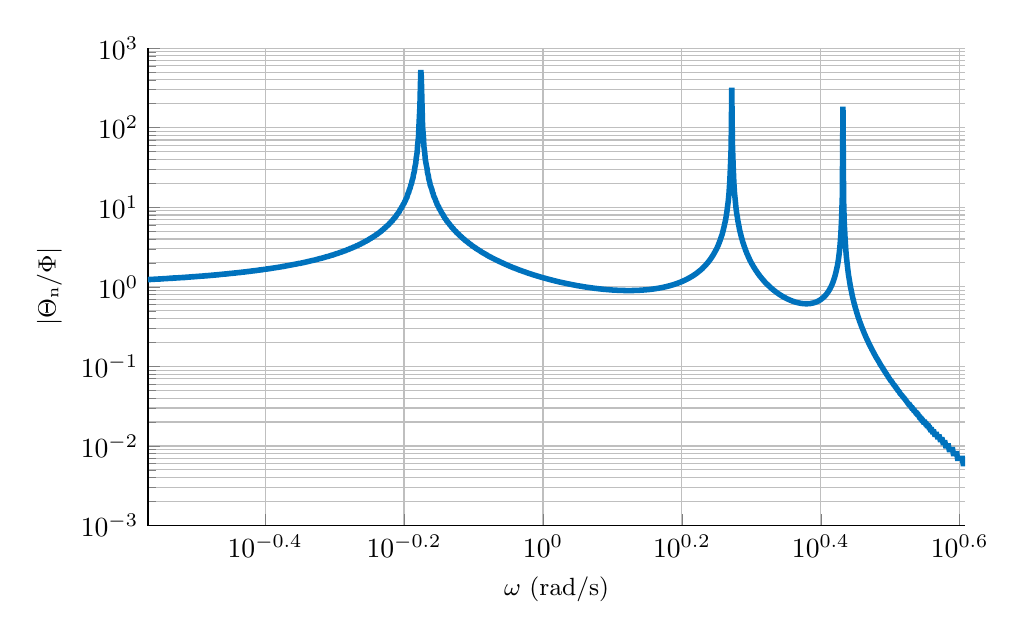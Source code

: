 % This file was created by matlab2tikz.
%
\definecolor{mycolor1}{rgb}{0.0,0.447,0.741}%
%
\begin{tikzpicture}

\begin{axis}[%
width=0.856\textwidth,
height=0.5\textwidth,
at={(0\textwidth,0\textwidth)},
scale only axis,
xmode=log,
xmin=0.27,
xmax=4.054,
xminorticks=true,
xlabel style={font=\color{white!15!black}},
xlabel={$\omega\text{ (rad/s)}$},
ymode=log,
ymin=0.001,
ymax=1000,
yminorticks=true,
ylabel style={font=\color{white!15!black}},
ylabel={$\text{$|$}\Theta{}_\text{n}\text{/}\Phi\text{$|$}$},
axis background/.style={fill=white},
axis x line*=bottom,
axis y line*=left,
xmajorgrids,
xminorgrids,
ymajorgrids,
yminorgrids,
ylabel style={font=\small},
xlabel style={font=\small}
]
\addplot [color=mycolor1, line width=2.0pt, forget plot]
  table[row sep=crcr]{%
0.27	1.234\\
0.271	1.236\\
0.272	1.237\\
0.272	1.238\\
0.273	1.24\\
0.273	1.241\\
0.274	1.242\\
0.275	1.244\\
0.275	1.245\\
0.276	1.246\\
0.277	1.248\\
0.277	1.249\\
0.278	1.251\\
0.279	1.252\\
0.279	1.253\\
0.28	1.255\\
0.28	1.256\\
0.281	1.258\\
0.282	1.259\\
0.282	1.261\\
0.283	1.262\\
0.284	1.264\\
0.284	1.265\\
0.285	1.267\\
0.286	1.268\\
0.286	1.27\\
0.287	1.271\\
0.288	1.273\\
0.288	1.274\\
0.289	1.276\\
0.29	1.277\\
0.29	1.279\\
0.291	1.281\\
0.292	1.282\\
0.292	1.284\\
0.293	1.285\\
0.294	1.287\\
0.294	1.289\\
0.295	1.29\\
0.296	1.292\\
0.296	1.294\\
0.297	1.295\\
0.298	1.297\\
0.298	1.299\\
0.299	1.301\\
0.3	1.302\\
0.3	1.304\\
0.301	1.306\\
0.302	1.308\\
0.303	1.309\\
0.303	1.311\\
0.304	1.313\\
0.305	1.315\\
0.305	1.317\\
0.306	1.319\\
0.307	1.32\\
0.307	1.322\\
0.308	1.324\\
0.309	1.326\\
0.31	1.328\\
0.31	1.33\\
0.311	1.332\\
0.312	1.334\\
0.312	1.336\\
0.313	1.338\\
0.314	1.34\\
0.315	1.342\\
0.315	1.344\\
0.316	1.346\\
0.317	1.348\\
0.318	1.35\\
0.318	1.352\\
0.319	1.354\\
0.32	1.357\\
0.321	1.359\\
0.321	1.361\\
0.322	1.363\\
0.323	1.365\\
0.323	1.367\\
0.324	1.37\\
0.325	1.372\\
0.326	1.374\\
0.326	1.376\\
0.327	1.379\\
0.328	1.381\\
0.329	1.383\\
0.329	1.386\\
0.33	1.388\\
0.331	1.391\\
0.332	1.393\\
0.333	1.395\\
0.333	1.398\\
0.334	1.4\\
0.335	1.403\\
0.336	1.405\\
0.336	1.408\\
0.337	1.41\\
0.338	1.413\\
0.339	1.415\\
0.339	1.418\\
0.34	1.421\\
0.341	1.423\\
0.342	1.426\\
0.343	1.429\\
0.343	1.431\\
0.344	1.434\\
0.345	1.437\\
0.346	1.44\\
0.347	1.442\\
0.347	1.445\\
0.348	1.448\\
0.349	1.451\\
0.35	1.454\\
0.351	1.457\\
0.351	1.46\\
0.352	1.463\\
0.353	1.466\\
0.354	1.469\\
0.355	1.472\\
0.355	1.475\\
0.356	1.478\\
0.357	1.481\\
0.358	1.484\\
0.359	1.487\\
0.36	1.49\\
0.36	1.494\\
0.361	1.497\\
0.362	1.5\\
0.363	1.503\\
0.364	1.507\\
0.365	1.51\\
0.365	1.513\\
0.366	1.517\\
0.367	1.52\\
0.368	1.524\\
0.369	1.527\\
0.37	1.531\\
0.371	1.534\\
0.371	1.538\\
0.372	1.542\\
0.373	1.545\\
0.374	1.549\\
0.375	1.553\\
0.376	1.556\\
0.377	1.56\\
0.377	1.564\\
0.378	1.568\\
0.379	1.572\\
0.38	1.576\\
0.381	1.58\\
0.382	1.584\\
0.383	1.588\\
0.384	1.592\\
0.384	1.596\\
0.385	1.6\\
0.386	1.604\\
0.387	1.608\\
0.388	1.613\\
0.389	1.617\\
0.39	1.621\\
0.391	1.626\\
0.392	1.63\\
0.392	1.635\\
0.393	1.639\\
0.394	1.644\\
0.395	1.648\\
0.396	1.653\\
0.397	1.658\\
0.398	1.662\\
0.399	1.667\\
0.4	1.672\\
0.401	1.677\\
0.402	1.682\\
0.403	1.687\\
0.403	1.692\\
0.404	1.697\\
0.405	1.702\\
0.406	1.707\\
0.407	1.712\\
0.408	1.718\\
0.409	1.723\\
0.41	1.728\\
0.411	1.734\\
0.412	1.739\\
0.413	1.745\\
0.414	1.751\\
0.415	1.756\\
0.416	1.762\\
0.417	1.768\\
0.418	1.774\\
0.419	1.78\\
0.42	1.786\\
0.421	1.792\\
0.422	1.798\\
0.423	1.804\\
0.423	1.81\\
0.424	1.816\\
0.425	1.823\\
0.426	1.829\\
0.427	1.836\\
0.428	1.842\\
0.429	1.849\\
0.43	1.856\\
0.431	1.863\\
0.432	1.87\\
0.433	1.877\\
0.434	1.884\\
0.435	1.891\\
0.436	1.898\\
0.437	1.905\\
0.438	1.913\\
0.439	1.92\\
0.44	1.928\\
0.441	1.935\\
0.442	1.943\\
0.443	1.951\\
0.444	1.959\\
0.445	1.967\\
0.447	1.975\\
0.448	1.983\\
0.449	1.992\\
0.45	2.0\\
0.451	2.009\\
0.452	2.017\\
0.453	2.026\\
0.454	2.035\\
0.455	2.044\\
0.456	2.053\\
0.457	2.062\\
0.458	2.072\\
0.459	2.081\\
0.46	2.091\\
0.461	2.1\\
0.462	2.11\\
0.463	2.12\\
0.464	2.13\\
0.465	2.14\\
0.466	2.151\\
0.468	2.161\\
0.469	2.172\\
0.47	2.183\\
0.471	2.194\\
0.472	2.205\\
0.473	2.216\\
0.474	2.227\\
0.475	2.239\\
0.476	2.251\\
0.477	2.263\\
0.478	2.275\\
0.48	2.287\\
0.481	2.299\\
0.482	2.312\\
0.483	2.325\\
0.484	2.338\\
0.485	2.351\\
0.486	2.364\\
0.487	2.378\\
0.488	2.392\\
0.49	2.406\\
0.491	2.42\\
0.492	2.434\\
0.493	2.449\\
0.494	2.464\\
0.495	2.479\\
0.496	2.495\\
0.498	2.51\\
0.499	2.526\\
0.5	2.542\\
0.501	2.559\\
0.502	2.575\\
0.503	2.592\\
0.504	2.61\\
0.506	2.627\\
0.507	2.645\\
0.508	2.663\\
0.509	2.682\\
0.51	2.701\\
0.511	2.72\\
0.513	2.739\\
0.514	2.759\\
0.515	2.779\\
0.516	2.8\\
0.517	2.821\\
0.519	2.842\\
0.52	2.864\\
0.521	2.886\\
0.522	2.909\\
0.523	2.932\\
0.525	2.955\\
0.526	2.979\\
0.527	3.004\\
0.528	3.029\\
0.529	3.054\\
0.531	3.08\\
0.532	3.107\\
0.533	3.134\\
0.534	3.161\\
0.536	3.189\\
0.537	3.218\\
0.538	3.248\\
0.539	3.278\\
0.541	3.309\\
0.542	3.34\\
0.543	3.372\\
0.544	3.405\\
0.546	3.439\\
0.547	3.473\\
0.548	3.509\\
0.549	3.545\\
0.551	3.582\\
0.552	3.62\\
0.553	3.659\\
0.554	3.699\\
0.556	3.74\\
0.557	3.781\\
0.558	3.825\\
0.56	3.869\\
0.561	3.914\\
0.562	3.961\\
0.563	4.009\\
0.565	4.058\\
0.566	4.108\\
0.567	4.161\\
0.569	4.214\\
0.57	4.269\\
0.571	4.326\\
0.573	4.385\\
0.574	4.445\\
0.575	4.507\\
0.577	4.572\\
0.578	4.638\\
0.579	4.706\\
0.581	4.777\\
0.582	4.85\\
0.583	4.926\\
0.585	5.004\\
0.586	5.085\\
0.587	5.17\\
0.589	5.257\\
0.59	5.347\\
0.591	5.441\\
0.593	5.539\\
0.594	5.64\\
0.595	5.746\\
0.597	5.856\\
0.598	5.971\\
0.6	6.09\\
0.601	6.215\\
0.602	6.346\\
0.604	6.483\\
0.605	6.626\\
0.607	6.776\\
0.608	6.933\\
0.609	7.099\\
0.611	7.273\\
0.612	7.456\\
0.614	7.65\\
0.615	7.855\\
0.616	8.071\\
0.618	8.3\\
0.619	8.544\\
0.621	8.803\\
0.622	9.079\\
0.623	9.374\\
0.625	9.69\\
0.626	10.029\\
0.628	10.393\\
0.629	10.786\\
0.631	11.212\\
0.632	11.674\\
0.634	12.176\\
0.635	12.726\\
0.637	13.33\\
0.638	13.995\\
0.639	14.733\\
0.641	15.556\\
0.642	16.479\\
0.644	17.521\\
0.645	18.707\\
0.647	20.07\\
0.648	21.651\\
0.65	23.509\\
0.651	25.722\\
0.653	28.404\\
0.654	31.719\\
0.656	35.924\\
0.657	41.43\\
0.659	48.952\\
0.66	59.845\\
0.662	77.02\\
0.663	108.086\\
0.665	181.044\\
0.667	531.476\\
0.668	450.973\\
0.67	169.354\\
0.671	103.353\\
0.673	74.249\\
0.674	57.887\\
0.676	47.408\\
0.677	40.123\\
0.679	34.767\\
0.681	30.662\\
0.682	27.417\\
0.684	24.787\\
0.685	22.612\\
0.687	20.783\\
0.688	19.225\\
0.69	17.881\\
0.692	16.71\\
0.693	15.68\\
0.695	14.768\\
0.696	13.954\\
0.698	13.224\\
0.7	12.564\\
0.701	11.966\\
0.703	11.421\\
0.704	10.923\\
0.706	10.465\\
0.708	10.043\\
0.709	9.652\\
0.711	9.291\\
0.713	8.954\\
0.714	8.641\\
0.716	8.348\\
0.718	8.073\\
0.719	7.816\\
0.721	7.574\\
0.722	7.346\\
0.724	7.13\\
0.726	6.927\\
0.727	6.735\\
0.729	6.552\\
0.731	6.379\\
0.733	6.214\\
0.734	6.058\\
0.736	5.908\\
0.738	5.766\\
0.739	5.63\\
0.741	5.5\\
0.743	5.376\\
0.744	5.257\\
0.746	5.143\\
0.748	5.033\\
0.75	4.928\\
0.751	4.827\\
0.753	4.73\\
0.755	4.636\\
0.757	4.546\\
0.758	4.459\\
0.76	4.376\\
0.762	4.295\\
0.764	4.217\\
0.765	4.142\\
0.767	4.069\\
0.769	3.999\\
0.771	3.931\\
0.772	3.865\\
0.774	3.801\\
0.776	3.739\\
0.778	3.679\\
0.78	3.621\\
0.781	3.564\\
0.783	3.509\\
0.785	3.456\\
0.787	3.404\\
0.789	3.354\\
0.79	3.305\\
0.792	3.257\\
0.794	3.211\\
0.796	3.166\\
0.798	3.122\\
0.8	3.079\\
0.801	3.038\\
0.803	2.997\\
0.805	2.958\\
0.807	2.919\\
0.809	2.881\\
0.811	2.845\\
0.813	2.809\\
0.814	2.774\\
0.816	2.74\\
0.818	2.706\\
0.82	2.674\\
0.822	2.642\\
0.824	2.611\\
0.826	2.58\\
0.828	2.55\\
0.83	2.521\\
0.831	2.493\\
0.833	2.465\\
0.835	2.437\\
0.837	2.411\\
0.839	2.384\\
0.841	2.359\\
0.843	2.334\\
0.845	2.309\\
0.847	2.285\\
0.849	2.261\\
0.851	2.238\\
0.853	2.215\\
0.855	2.193\\
0.857	2.171\\
0.859	2.15\\
0.861	2.129\\
0.863	2.108\\
0.865	2.088\\
0.867	2.068\\
0.869	2.048\\
0.871	2.029\\
0.873	2.011\\
0.875	1.992\\
0.877	1.974\\
0.879	1.956\\
0.881	1.939\\
0.883	1.921\\
0.885	1.905\\
0.887	1.888\\
0.889	1.872\\
0.891	1.856\\
0.893	1.84\\
0.895	1.824\\
0.897	1.809\\
0.899	1.794\\
0.901	1.779\\
0.903	1.765\\
0.905	1.75\\
0.907	1.736\\
0.91	1.723\\
0.912	1.709\\
0.914	1.696\\
0.916	1.682\\
0.918	1.67\\
0.92	1.657\\
0.922	1.644\\
0.924	1.632\\
0.926	1.62\\
0.929	1.608\\
0.931	1.596\\
0.933	1.584\\
0.935	1.573\\
0.937	1.562\\
0.939	1.55\\
0.942	1.54\\
0.944	1.529\\
0.946	1.518\\
0.948	1.508\\
0.95	1.497\\
0.952	1.487\\
0.955	1.477\\
0.957	1.467\\
0.959	1.458\\
0.961	1.448\\
0.963	1.439\\
0.966	1.429\\
0.968	1.42\\
0.97	1.411\\
0.972	1.402\\
0.975	1.393\\
0.977	1.385\\
0.979	1.376\\
0.981	1.368\\
0.984	1.359\\
0.986	1.351\\
0.988	1.343\\
0.99	1.335\\
0.993	1.327\\
0.995	1.32\\
0.997	1.312\\
1.0	1.304\\
1.002	1.297\\
1.004	1.29\\
1.007	1.283\\
1.009	1.275\\
1.011	1.268\\
1.014	1.261\\
1.016	1.255\\
1.018	1.248\\
1.021	1.241\\
1.023	1.235\\
1.025	1.228\\
1.028	1.222\\
1.03	1.215\\
1.032	1.209\\
1.035	1.203\\
1.037	1.197\\
1.04	1.191\\
1.042	1.185\\
1.044	1.179\\
1.047	1.174\\
1.049	1.168\\
1.052	1.162\\
1.054	1.157\\
1.056	1.152\\
1.059	1.146\\
1.061	1.141\\
1.064	1.136\\
1.066	1.131\\
1.069	1.126\\
1.071	1.121\\
1.074	1.116\\
1.076	1.111\\
1.079	1.106\\
1.081	1.101\\
1.084	1.097\\
1.086	1.092\\
1.089	1.088\\
1.091	1.083\\
1.094	1.079\\
1.096	1.074\\
1.099	1.07\\
1.101	1.066\\
1.104	1.062\\
1.106	1.058\\
1.109	1.054\\
1.111	1.05\\
1.114	1.046\\
1.116	1.042\\
1.119	1.038\\
1.122	1.034\\
1.124	1.031\\
1.127	1.027\\
1.129	1.024\\
1.132	1.02\\
1.135	1.017\\
1.137	1.013\\
1.14	1.01\\
1.142	1.007\\
1.145	1.003\\
1.148	1.0\\
1.15	0.997\\
1.153	0.994\\
1.156	0.991\\
1.158	0.988\\
1.161	0.985\\
1.164	0.982\\
1.166	0.979\\
1.169	0.977\\
1.172	0.974\\
1.174	0.971\\
1.177	0.969\\
1.18	0.966\\
1.183	0.963\\
1.185	0.961\\
1.188	0.958\\
1.191	0.956\\
1.194	0.954\\
1.196	0.952\\
1.199	0.949\\
1.202	0.947\\
1.205	0.945\\
1.207	0.943\\
1.21	0.941\\
1.213	0.939\\
1.216	0.937\\
1.219	0.935\\
1.221	0.933\\
1.224	0.931\\
1.227	0.93\\
1.23	0.928\\
1.233	0.926\\
1.235	0.925\\
1.238	0.923\\
1.241	0.922\\
1.244	0.92\\
1.247	0.919\\
1.25	0.917\\
1.253	0.916\\
1.256	0.915\\
1.258	0.913\\
1.261	0.912\\
1.264	0.911\\
1.267	0.91\\
1.27	0.909\\
1.273	0.908\\
1.276	0.907\\
1.279	0.906\\
1.282	0.905\\
1.285	0.905\\
1.288	0.904\\
1.291	0.903\\
1.294	0.902\\
1.297	0.902\\
1.3	0.901\\
1.303	0.901\\
1.306	0.9\\
1.309	0.9\\
1.312	0.9\\
1.315	0.899\\
1.318	0.899\\
1.321	0.899\\
1.324	0.899\\
1.327	0.899\\
1.33	0.899\\
1.333	0.899\\
1.336	0.899\\
1.339	0.899\\
1.342	0.899\\
1.345	0.9\\
1.348	0.9\\
1.352	0.9\\
1.355	0.901\\
1.358	0.901\\
1.361	0.902\\
1.364	0.903\\
1.367	0.903\\
1.37	0.904\\
1.374	0.905\\
1.377	0.906\\
1.38	0.907\\
1.383	0.908\\
1.386	0.909\\
1.389	0.91\\
1.393	0.912\\
1.396	0.913\\
1.399	0.914\\
1.402	0.916\\
1.406	0.917\\
1.409	0.919\\
1.412	0.921\\
1.415	0.922\\
1.419	0.924\\
1.422	0.926\\
1.425	0.928\\
1.428	0.93\\
1.432	0.933\\
1.435	0.935\\
1.438	0.937\\
1.442	0.94\\
1.445	0.943\\
1.448	0.945\\
1.452	0.948\\
1.455	0.951\\
1.458	0.954\\
1.462	0.957\\
1.465	0.96\\
1.468	0.964\\
1.472	0.967\\
1.475	0.971\\
1.479	0.974\\
1.482	0.978\\
1.485	0.982\\
1.489	0.986\\
1.492	0.99\\
1.496	0.995\\
1.499	0.999\\
1.503	1.004\\
1.506	1.009\\
1.509	1.014\\
1.513	1.019\\
1.516	1.024\\
1.52	1.03\\
1.523	1.035\\
1.527	1.041\\
1.53	1.047\\
1.534	1.053\\
1.538	1.06\\
1.541	1.066\\
1.545	1.073\\
1.548	1.08\\
1.552	1.087\\
1.555	1.095\\
1.559	1.103\\
1.563	1.111\\
1.566	1.119\\
1.57	1.127\\
1.573	1.136\\
1.577	1.145\\
1.581	1.155\\
1.584	1.165\\
1.588	1.175\\
1.592	1.185\\
1.595	1.196\\
1.599	1.207\\
1.603	1.219\\
1.606	1.231\\
1.61	1.243\\
1.614	1.256\\
1.617	1.269\\
1.621	1.283\\
1.625	1.297\\
1.629	1.312\\
1.632	1.328\\
1.636	1.344\\
1.64	1.36\\
1.644	1.378\\
1.648	1.396\\
1.651	1.414\\
1.655	1.434\\
1.659	1.454\\
1.663	1.476\\
1.667	1.498\\
1.67	1.521\\
1.674	1.545\\
1.678	1.57\\
1.682	1.597\\
1.686	1.624\\
1.69	1.653\\
1.694	1.684\\
1.698	1.716\\
1.701	1.749\\
1.705	1.785\\
1.709	1.822\\
1.713	1.861\\
1.717	1.903\\
1.721	1.947\\
1.725	1.993\\
1.729	2.043\\
1.733	2.095\\
1.737	2.151\\
1.741	2.211\\
1.745	2.274\\
1.749	2.342\\
1.753	2.415\\
1.757	2.494\\
1.761	2.579\\
1.765	2.67\\
1.769	2.77\\
1.773	2.878\\
1.778	2.996\\
1.782	3.125\\
1.786	3.268\\
1.79	3.425\\
1.794	3.601\\
1.798	3.797\\
1.802	4.017\\
1.806	4.267\\
1.811	4.553\\
1.815	4.883\\
1.819	5.268\\
1.823	5.723\\
1.827	6.268\\
1.832	6.935\\
1.836	7.766\\
1.84	8.834\\
1.844	10.255\\
1.849	12.238\\
1.853	15.196\\
1.857	20.084\\
1.861	29.688\\
1.866	57.002\\
1.87	319.775\\
1.874	63.053\\
1.879	30.952\\
1.883	20.424\\
1.887	15.21\\
1.892	12.1\\
1.896	10.035\\
1.9	8.565\\
1.905	7.465\\
1.909	6.61\\
1.914	5.928\\
1.918	5.371\\
1.922	4.908\\
1.927	4.516\\
1.931	4.18\\
1.936	3.89\\
1.94	3.636\\
1.945	3.413\\
1.949	3.214\\
1.954	3.037\\
1.958	2.877\\
1.963	2.733\\
1.967	2.603\\
1.972	2.483\\
1.976	2.374\\
1.981	2.274\\
1.985	2.182\\
1.99	2.096\\
1.994	2.017\\
1.999	1.944\\
2.004	1.875\\
2.008	1.811\\
2.013	1.751\\
2.018	1.695\\
2.022	1.642\\
2.027	1.593\\
2.032	1.546\\
2.036	1.502\\
2.041	1.46\\
2.046	1.421\\
2.05	1.383\\
2.055	1.348\\
2.06	1.314\\
2.065	1.282\\
2.069	1.252\\
2.074	1.223\\
2.079	1.195\\
2.084	1.169\\
2.088	1.143\\
2.093	1.119\\
2.098	1.096\\
2.103	1.074\\
2.108	1.053\\
2.113	1.033\\
2.118	1.013\\
2.122	0.995\\
2.127	0.977\\
2.132	0.96\\
2.137	0.943\\
2.142	0.928\\
2.147	0.912\\
2.152	0.898\\
2.157	0.884\\
2.162	0.87\\
2.167	0.857\\
2.172	0.845\\
2.177	0.833\\
2.182	0.821\\
2.187	0.81\\
2.192	0.799\\
2.197	0.789\\
2.202	0.779\\
2.207	0.77\\
2.212	0.76\\
2.217	0.752\\
2.222	0.743\\
2.228	0.735\\
2.233	0.727\\
2.238	0.719\\
2.243	0.712\\
2.248	0.705\\
2.253	0.699\\
2.259	0.692\\
2.264	0.686\\
2.269	0.68\\
2.274	0.675\\
2.279	0.669\\
2.285	0.664\\
2.29	0.659\\
2.295	0.655\\
2.301	0.65\\
2.306	0.646\\
2.311	0.642\\
2.316	0.639\\
2.322	0.635\\
2.327	0.632\\
2.333	0.629\\
2.338	0.627\\
2.343	0.624\\
2.349	0.622\\
2.354	0.62\\
2.36	0.618\\
2.365	0.617\\
2.37	0.615\\
2.376	0.614\\
2.381	0.614\\
2.387	0.613\\
2.392	0.613\\
2.398	0.613\\
2.403	0.613\\
2.409	0.614\\
2.415	0.615\\
2.42	0.616\\
2.426	0.617\\
2.431	0.619\\
2.437	0.622\\
2.442	0.624\\
2.448	0.627\\
2.454	0.63\\
2.459	0.634\\
2.465	0.638\\
2.471	0.643\\
2.476	0.648\\
2.482	0.654\\
2.488	0.66\\
2.494	0.667\\
2.499	0.675\\
2.505	0.683\\
2.511	0.692\\
2.517	0.702\\
2.522	0.713\\
2.528	0.725\\
2.534	0.738\\
2.54	0.752\\
2.546	0.768\\
2.552	0.785\\
2.558	0.804\\
2.563	0.824\\
2.569	0.847\\
2.575	0.873\\
2.581	0.901\\
2.587	0.933\\
2.593	0.968\\
2.599	1.008\\
2.605	1.053\\
2.611	1.105\\
2.617	1.165\\
2.623	1.234\\
2.629	1.315\\
2.635	1.411\\
2.641	1.527\\
2.647	1.669\\
2.654	1.848\\
2.66	2.078\\
2.666	2.386\\
2.672	2.819\\
2.678	3.469\\
2.684	4.557\\
2.69	6.743\\
2.697	13.36\\
2.703	184.12\\
2.709	12.515\\
2.715	6.22\\
2.722	4.093\\
2.728	3.026\\
2.734	2.385\\
2.741	1.957\\
2.747	1.652\\
2.753	1.423\\
2.76	1.246\\
2.766	1.104\\
2.772	0.988\\
2.779	0.892\\
2.785	0.811\\
2.791	0.741\\
2.798	0.681\\
2.804	0.629\\
2.811	0.583\\
2.817	0.542\\
2.824	0.506\\
2.83	0.473\\
2.837	0.444\\
2.843	0.417\\
2.85	0.393\\
2.856	0.371\\
2.863	0.351\\
2.87	0.332\\
2.876	0.315\\
2.883	0.299\\
2.89	0.284\\
2.896	0.271\\
2.903	0.258\\
2.91	0.246\\
2.916	0.235\\
2.923	0.225\\
2.93	0.215\\
2.937	0.206\\
2.943	0.198\\
2.95	0.19\\
2.957	0.182\\
2.964	0.175\\
2.971	0.168\\
2.977	0.162\\
2.984	0.156\\
2.991	0.15\\
2.998	0.144\\
3.005	0.139\\
3.012	0.134\\
3.019	0.129\\
3.026	0.125\\
3.033	0.121\\
3.04	0.117\\
3.047	0.113\\
3.054	0.109\\
3.061	0.105\\
3.068	0.102\\
3.075	0.099\\
3.082	0.096\\
3.089	0.093\\
3.096	0.09\\
3.103	0.087\\
3.111	0.084\\
3.118	0.082\\
3.125	0.079\\
3.132	0.077\\
3.139	0.075\\
3.147	0.072\\
3.154	0.07\\
3.161	0.068\\
3.168	0.066\\
3.176	0.065\\
3.183	0.063\\
3.19	0.061\\
3.198	0.059\\
3.205	0.058\\
3.212	0.056\\
3.22	0.055\\
3.227	0.053\\
3.235	0.052\\
3.242	0.05\\
3.25	0.049\\
3.257	0.048\\
3.265	0.046\\
3.272	0.045\\
3.28	0.044\\
3.287	0.043\\
3.295	0.042\\
3.302	0.041\\
3.31	0.04\\
3.318	0.039\\
3.325	0.038\\
3.333	0.037\\
3.341	0.036\\
3.348	0.035\\
3.356	0.034\\
3.364	0.033\\
3.372	0.033\\
3.379	0.032\\
3.387	0.031\\
3.395	0.03\\
3.403	0.03\\
3.411	0.029\\
3.418	0.028\\
3.426	0.028\\
3.434	0.027\\
3.442	0.026\\
3.45	0.026\\
3.458	0.025\\
3.466	0.025\\
3.474	0.024\\
3.482	0.023\\
3.49	0.023\\
3.498	0.022\\
3.506	0.022\\
3.514	0.021\\
3.522	0.021\\
3.53	0.02\\
3.539	0.02\\
3.547	0.02\\
3.555	0.019\\
3.563	0.019\\
3.571	0.018\\
3.58	0.018\\
3.588	0.018\\
3.596	0.017\\
3.604	0.017\\
3.613	0.016\\
3.621	0.016\\
3.629	0.016\\
3.638	0.015\\
3.646	0.015\\
3.655	0.015\\
3.663	0.014\\
3.671	0.014\\
3.68	0.014\\
3.688	0.014\\
3.697	0.013\\
3.705	0.013\\
3.714	0.013\\
3.722	0.013\\
3.731	0.012\\
3.74	0.012\\
3.748	0.012\\
3.757	0.012\\
3.766	0.011\\
3.774	0.011\\
3.783	0.011\\
3.792	0.011\\
3.8	0.01\\
3.809	0.01\\
3.818	0.01\\
3.827	0.01\\
3.836	0.01\\
3.844	0.009\\
3.853	0.009\\
3.862	0.009\\
3.871	0.009\\
3.88	0.009\\
3.889	0.009\\
3.898	0.008\\
3.907	0.008\\
3.916	0.008\\
3.925	0.008\\
3.934	0.008\\
3.943	0.008\\
3.952	0.007\\
3.961	0.007\\
3.97	0.007\\
3.98	0.007\\
3.989	0.007\\
3.998	0.007\\
4.007	0.007\\
4.016	0.007\\
4.026	0.006\\
4.035	0.006\\
4.044	0.006\\
4.054	0.006\\
};
\end{axis}
\end{tikzpicture}%